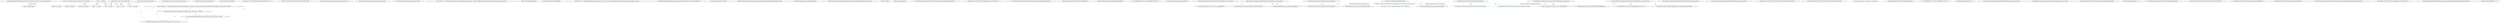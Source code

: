 digraph  {
n0 [cluster="Humanizer.DateHumanizeExtensions.Humanize(System.DateTime, bool, System.DateTime?)", label="Entry Humanizer.DateHumanizeExtensions.Humanize(System.DateTime, bool, System.DateTime?)", span="16-16"];
n11 [cluster="Humanizer.DateHumanizeExtensions.Humanize(System.DateTime, bool, System.DateTime?)", label="input > comparisonBase", span="31-31"];
n13 [cluster="Humanizer.DateHumanizeExtensions.Humanize(System.DateTime, bool, System.DateTime?)", label="var ts = new TimeSpan(comparisonBase.Ticks - input.Ticks)", span="34-34"];
n15 [cluster="Humanizer.DateHumanizeExtensions.Humanize(System.DateTime, bool, System.DateTime?)", label="delta < 1 * minute", span="37-37"];
n17 [cluster="Humanizer.DateHumanizeExtensions.Humanize(System.DateTime, bool, System.DateTime?)", label="delta < 2 * minute", span="40-40"];
n19 [cluster="Humanizer.DateHumanizeExtensions.Humanize(System.DateTime, bool, System.DateTime?)", label="delta < 45 * minute", span="43-43"];
n21 [cluster="Humanizer.DateHumanizeExtensions.Humanize(System.DateTime, bool, System.DateTime?)", label="delta < 90 * minute", span="46-46"];
n23 [cluster="Humanizer.DateHumanizeExtensions.Humanize(System.DateTime, bool, System.DateTime?)", label="delta < 24 * hour", span="49-49"];
n25 [cluster="Humanizer.DateHumanizeExtensions.Humanize(System.DateTime, bool, System.DateTime?)", label="delta < 48 * hour", span="52-52"];
n27 [cluster="Humanizer.DateHumanizeExtensions.Humanize(System.DateTime, bool, System.DateTime?)", label="delta < 30 * day", span="55-55"];
n29 [cluster="Humanizer.DateHumanizeExtensions.Humanize(System.DateTime, bool, System.DateTime?)", label="delta < 12 * month", span="58-58"];
n35 [cluster="System.DateTime.ToLocalTime()", label="Entry System.DateTime.ToLocalTime()", span="0-0"];
n12 [cluster="Humanizer.DateHumanizeExtensions.Humanize(System.DateTime, bool, System.DateTime?)", label="return Resources.DateExtensions_FutureDate_not_yet;", span="32-32"];
n14 [cluster="Humanizer.DateHumanizeExtensions.Humanize(System.DateTime, bool, System.DateTime?)", label="double delta = Math.Abs(ts.TotalSeconds)", span="35-35"];
n36 [cluster="System.TimeSpan.TimeSpan(long)", label="Entry System.TimeSpan.TimeSpan(long)", span="0-0"];
n37 [cluster="System.Math.Abs(double)", label="Entry System.Math.Abs(double)", span="0-0"];
n16 [cluster="Humanizer.DateHumanizeExtensions.Humanize(System.DateTime, bool, System.DateTime?)", label="return ts.Seconds == 1 ? Resources.DateExtensions_OneSecondAgo_one_second_ago : string.Format(Resources.DateExtensions_SecondsAgo__seconds_ago, ts.Seconds);", span="38-38"];
n20 [cluster="Humanizer.DateHumanizeExtensions.Humanize(System.DateTime, bool, System.DateTime?)", label="return string.Format(Resources.DateExtensions_MinutesAgo__minutes_ago, ts.Minutes);", span="44-44"];
n24 [cluster="Humanizer.DateHumanizeExtensions.Humanize(System.DateTime, bool, System.DateTime?)", label="return string.Format(Resources.DateExtensions_HoursAgo__hours_ago, ts.Hours);", span="50-50"];
n28 [cluster="Humanizer.DateHumanizeExtensions.Humanize(System.DateTime, bool, System.DateTime?)", label="return string.Format(Resources.DateExtensions_DaysAgo__days_ago, ts.Days);", span="56-56"];
n30 [cluster="Humanizer.DateHumanizeExtensions.Humanize(System.DateTime, bool, System.DateTime?)", label="int months = Convert.ToInt32(Math.Floor((double)ts.Days / 30))", span="60-60"];
n32 [cluster="Humanizer.DateHumanizeExtensions.Humanize(System.DateTime, bool, System.DateTime?)", label="int years = Convert.ToInt32(Math.Floor((double)ts.Days / 365))", span="64-64"];
n18 [cluster="Humanizer.DateHumanizeExtensions.Humanize(System.DateTime, bool, System.DateTime?)", label="return Resources.DateExtensions_OneMinuteAgo_a_minute_ago;", span="41-41"];
n22 [cluster="Humanizer.DateHumanizeExtensions.Humanize(System.DateTime, bool, System.DateTime?)", label="return Resources.DateExtensions_OneHourAgo_an_hour_ago;", span="47-47"];
n26 [cluster="Humanizer.DateHumanizeExtensions.Humanize(System.DateTime, bool, System.DateTime?)", label="return Resources.DateExtensions_Yesterday_yesterday;", span="53-53"];
n31 [cluster="Humanizer.DateHumanizeExtensions.Humanize(System.DateTime, bool, System.DateTime?)", label="return months <= 1 ? Resources.DateExtensions_OneMonthAgo_one_month_ago : string.Format(Resources.DateExtensions_MonthsAgo__months_ago, months);", span="61-61"];
n39 [cluster="System.Math.Floor(double)", label="Entry System.Math.Floor(double)", span="0-0"];
n40 [cluster="System.Convert.ToInt32(double)", label="Entry System.Convert.ToInt32(double)", span="0-0"];
n33 [cluster="Humanizer.DateHumanizeExtensions.Humanize(System.DateTime, bool, System.DateTime?)", label="return years <= 1 ? Resources.DateExtensions_OneYearAgo_one_year_ago : string.Format(Resources.DateExtensions_YearsAgo__years_ago, years);", span="65-65"];
n34 [cluster="Humanizer.DateHumanizeExtensions.Humanize(System.DateTime, bool, System.DateTime?)", label="Exit Humanizer.DateHumanizeExtensions.Humanize(System.DateTime, bool, System.DateTime?)", span="16-16"];
n38 [cluster="string.Format(string, object)", label="Entry string.Format(string, object)", span="0-0"];
m0_0 [cluster="Humanizer.Tests.StringDehumanizeTests.CanDehumanizeIntoAPascalCaseWord(string, string)", file="DateHumanizeTests.ro-RO.cs", label="Entry Humanizer.Tests.StringDehumanizeTests.CanDehumanizeIntoAPascalCaseWord(string, string)", span="17-17"];
m0_1 [cluster="Humanizer.Tests.StringDehumanizeTests.CanDehumanizeIntoAPascalCaseWord(string, string)", file="DateHumanizeTests.ro-RO.cs", label="Assert.Equal(expectedResult, input.Dehumanize())", span="19-19"];
m0_2 [cluster="Humanizer.Tests.StringDehumanizeTests.CanDehumanizeIntoAPascalCaseWord(string, string)", file="DateHumanizeTests.ro-RO.cs", label="Exit Humanizer.Tests.StringDehumanizeTests.CanDehumanizeIntoAPascalCaseWord(string, string)", span="17-17"];
m0_4 [cluster="Unk.Equal", file="DateHumanizeTests.ro-RO.cs", label="Entry Unk.Equal", span=""];
m0_3 [cluster="string.Dehumanize()", file="DateHumanizeTests.ro-RO.cs", label="Entry string.Dehumanize()", span="14-14"];
m1_41 [cluster="Humanizer.Tests.Bytes.ToStringTests.ReturnsLargestMetricPrefixLargerThanZero()", file="RomanianFormatter.cs", label="Entry Humanizer.Tests.Bytes.ToStringTests.ReturnsLargestMetricPrefixLargerThanZero()", span="70-70"];
m1_42 [cluster="Humanizer.Tests.Bytes.ToStringTests.ReturnsLargestMetricPrefixLargerThanZero()", file="RomanianFormatter.cs", label="Assert.Equal(''512 KB'', ByteSize.FromMegabytes(.5).ToString(''#.#''))", span="72-72"];
m1_43 [cluster="Humanizer.Tests.Bytes.ToStringTests.ReturnsLargestMetricPrefixLargerThanZero()", file="RomanianFormatter.cs", label="Exit Humanizer.Tests.Bytes.ToStringTests.ReturnsLargestMetricPrefixLargerThanZero()", span="70-70"];
m1_15 [cluster="Humanizer.Tests.Bytes.ToStringTests.ReturnsBits()", file="RomanianFormatter.cs", label="Entry Humanizer.Tests.Bytes.ToStringTests.ReturnsBits()", span="28-28"];
m1_29 [cluster="Humanizer.Bytes.ByteSize.FromMegabytes(double)", file="RomanianFormatter.cs", label="Entry Humanizer.Bytes.ByteSize.FromMegabytes(double)", span="108-108"];
m1_18 [cluster="Humanizer.Configuration.RomanianFormatter.DateHumanize__hours_ago(int)", file="RomanianFormatter.cs", label="0 < numberOfHours%100 && numberOfHours%100 < 20", span="34-34"];
m1_6 [cluster="System.Diagnostics.Debug.Assert(bool)", file="RomanianFormatter.cs", label="Entry System.Diagnostics.Debug.Assert(bool)", span="0-0"];
m1_7 [cluster="Humanizer.Configuration.DefaultFormatter.DateHumanize__years_ago(int)", file="RomanianFormatter.cs", label="Entry Humanizer.Configuration.DefaultFormatter.DateHumanize__years_ago(int)", span="31-31"];
m1_19 [cluster="Humanizer.Configuration.RomanianFormatter.DateHumanize__hours_ago(int)", file="RomanianFormatter.cs", label="return base.DateHumanize__hours_ago(numberOfHours);", span="36-36"];
m1_20 [cluster="Humanizer.Configuration.RomanianFormatter.DateHumanize__hours_ago(int)", file="RomanianFormatter.cs", label="return string.Format(''acum {0} de ore'', numberOfHours);", span="39-39"];
m1_21 [cluster="Humanizer.Configuration.RomanianFormatter.DateHumanize__hours_ago(int)", file="RomanianFormatter.cs", label="Exit Humanizer.Configuration.RomanianFormatter.DateHumanize__hours_ago(int)", span="30-30"];
m1_22 [cluster="Humanizer.Configuration.DefaultFormatter.DateHumanize__hours_ago(int)", file="RomanianFormatter.cs", label="Entry Humanizer.Configuration.DefaultFormatter.DateHumanize__hours_ago(int)", span="11-11"];
m1_30 [cluster="Humanizer.Tests.Bytes.ToStringTests.ReturnsGigabytes()", file="RomanianFormatter.cs", label="Entry Humanizer.Tests.Bytes.ToStringTests.ReturnsGigabytes()", span="52-52"];
m1_31 [cluster="Humanizer.Tests.Bytes.ToStringTests.ReturnsGigabytes()", file="RomanianFormatter.cs", label="Assert.Equal(''10 GB'', ByteSize.FromGigabytes(10).ToString(''##.#### GB''))", span="54-54"];
m1_33 [cluster="Humanizer.Bytes.ByteSize.FromGigabytes(double)", file="RomanianFormatter.cs", label="Entry Humanizer.Bytes.ByteSize.FromGigabytes(double)", span="113-113"];
m1_34 [cluster="Humanizer.Tests.Bytes.ToStringTests.ReturnsTerabytes()", file="RomanianFormatter.cs", label="Entry Humanizer.Tests.Bytes.ToStringTests.ReturnsTerabytes()", span="58-58"];
m1_32 [cluster="Humanizer.Tests.Bytes.ToStringTests.ReturnsGigabytes()", file="RomanianFormatter.cs", label="Exit Humanizer.Tests.Bytes.ToStringTests.ReturnsGigabytes()", span="52-52"];
m1_35 [cluster="Humanizer.Tests.Bytes.ToStringTests.ReturnsTerabytes()", file="RomanianFormatter.cs", label="Assert.Equal(''10 TB'', ByteSize.FromTerabytes(10).ToString(''##.#### TB''))", span="60-60"];
m1_0 [cluster="Humanizer.Tests.Bytes.ToStringTests.ToStringTests()", file="RomanianFormatter.cs", label="Entry Humanizer.Tests.Bytes.ToStringTests.ToStringTests()", span="7-7"];
m1_1 [cluster="Humanizer.Tests.Bytes.ToStringTests.ToStringTests()", color=green, community=0, file="RomanianFormatter.cs", label="Exit Humanizer.Tests.Bytes.ToStringTests.ToStringTests()", prediction=0, span="7-7"];
m1_2 [cluster="Humanizer.Tests.Bytes.ToStringTests.ReturnsLargestMetricSuffix()", color=green, community=0, file="RomanianFormatter.cs", label="Entry Humanizer.Tests.Bytes.ToStringTests.ReturnsLargestMetricSuffix()", prediction=1, span="10-10"];
m1_3 [cluster="Humanizer.Tests.Bytes.ToStringTests.ReturnsLargestMetricSuffix()", color=green, community=0, file="RomanianFormatter.cs", label="Assert.Equal(''10.5 KB'', ByteSize.FromKilobytes(10.5).ToString())", prediction=1, span="12-12"];
m1_4 [cluster="Humanizer.Tests.Bytes.ToStringTests.ReturnsLargestMetricSuffix()", color=green, community=0, file="RomanianFormatter.cs", label="Exit Humanizer.Tests.Bytes.ToStringTests.ReturnsLargestMetricSuffix()", prediction=1, span="10-10"];
m1_5 [cluster="Humanizer.Bytes.ByteSize.FromKilobytes(double)", file="RomanianFormatter.cs", label="Entry Humanizer.Bytes.ByteSize.FromKilobytes(double)", span="103-103"];
m1_11 [cluster="Humanizer.Configuration.RomanianFormatter.DateHumanize__days_ago(int)", file="RomanianFormatter.cs", label="0 < numberOfDays % 100 && numberOfDays % 100 < 20", span="22-22"];
m1_23 [cluster="Humanizer.Configuration.RomanianFormatter.DateHumanize__minutes_ago(int)", file="RomanianFormatter.cs", label="Entry Humanizer.Configuration.RomanianFormatter.DateHumanize__minutes_ago(int)", span="42-42"];
m1_24 [cluster="Humanizer.Configuration.RomanianFormatter.DateHumanize__minutes_ago(int)", file="RomanianFormatter.cs", label="Debug.Assert(numberOfMinutes > 1)", span="44-44"];
m1_25 [cluster="Humanizer.Configuration.RomanianFormatter.DateHumanize__minutes_ago(int)", file="RomanianFormatter.cs", label="0 < numberOfMinutes % 100 && numberOfMinutes % 100 < 20", span="46-46"];
m1_36 [cluster="Humanizer.Configuration.DefaultFormatter.DateHumanize__seconds_ago(int)", file="RomanianFormatter.cs", label="Entry Humanizer.Configuration.DefaultFormatter.DateHumanize__seconds_ago(int)", span="26-26"];
m1_37 [cluster="Humanizer.Bytes.ByteSize.FromTerabytes(double)", file="RomanianFormatter.cs", label="Humanizer.Configuration.RomanianFormatter", span=""];
m1_12 [cluster="Humanizer.Configuration.RomanianFormatter.DateHumanize__days_ago(int)", file="RomanianFormatter.cs", label="return base.DateHumanize__days_ago(numberOfDays);", span="24-24"];
m1_13 [cluster="Humanizer.Configuration.RomanianFormatter.DateHumanize__days_ago(int)", file="RomanianFormatter.cs", label="return string.Format(''acum {0} de zile'', numberOfDays);", span="27-27"];
m1_14 [cluster="Humanizer.Configuration.RomanianFormatter.DateHumanize__days_ago(int)", file="RomanianFormatter.cs", label="Exit Humanizer.Configuration.RomanianFormatter.DateHumanize__days_ago(int)", span="18-18"];
m1_8 [cluster="Humanizer.Tests.Bytes.ToStringTests.ReturnsDefaultNumberFormat()", file="RomanianFormatter.cs", label="Entry Humanizer.Tests.Bytes.ToStringTests.ReturnsDefaultNumberFormat()", span="16-16"];
m1_9 [cluster="Humanizer.Configuration.RomanianFormatter.DateHumanize__days_ago(int)", file="RomanianFormatter.cs", label="Entry Humanizer.Configuration.RomanianFormatter.DateHumanize__days_ago(int)", span="18-18"];
m1_10 [cluster="Humanizer.Configuration.RomanianFormatter.DateHumanize__days_ago(int)", file="RomanianFormatter.cs", label="Debug.Assert(numberOfDays > 1)", span="20-20"];
m1_38 [cluster="Humanizer.Tests.Bytes.ToStringTests.ReturnsSelectedFormat()", file="RomanianFormatter.cs", label="Entry Humanizer.Tests.Bytes.ToStringTests.ReturnsSelectedFormat()", span="64-64"];
m1_39 [cluster="Humanizer.Tests.Bytes.ToStringTests.ReturnsSelectedFormat()", file="RomanianFormatter.cs", label="Assert.Equal(''10.0 TB'', ByteSize.FromTerabytes(10).ToString(''0.0 TB''))", span="66-66"];
m1_40 [cluster="Humanizer.Tests.Bytes.ToStringTests.ReturnsSelectedFormat()", file="RomanianFormatter.cs", label="Exit Humanizer.Tests.Bytes.ToStringTests.ReturnsSelectedFormat()", span="64-64"];
m1_26 [cluster="Humanizer.Tests.Bytes.ToStringTests.ReturnsMegabytes()", file="RomanianFormatter.cs", label="Entry Humanizer.Tests.Bytes.ToStringTests.ReturnsMegabytes()", span="46-46"];
m1_27 [cluster="Humanizer.Tests.Bytes.ToStringTests.ReturnsMegabytes()", file="RomanianFormatter.cs", label="Assert.Equal(''10 MB'', ByteSize.FromMegabytes(10).ToString(''##.#### MB''))", span="48-48"];
m1_28 [cluster="Humanizer.Tests.Bytes.ToStringTests.ReturnsMegabytes()", file="RomanianFormatter.cs", label="Exit Humanizer.Tests.Bytes.ToStringTests.ReturnsMegabytes()", span="46-46"];
m1_44 [cluster="Humanizer.Tests.Bytes.ToStringTests.ReturnsLargestMetricPrefixLargerThanZeroForNegativeValues()", file="RomanianFormatter.cs", label="Entry Humanizer.Tests.Bytes.ToStringTests.ReturnsLargestMetricPrefixLargerThanZeroForNegativeValues()", span="76-76"];
m1_45 [cluster="Humanizer.Tests.Bytes.ToStringTests.ReturnsLargestMetricPrefixLargerThanZeroForNegativeValues()", file="RomanianFormatter.cs", label="Assert.Equal(''-512 KB'', ByteSize.FromMegabytes(-.5).ToString(''#.#''))", span="78-78"];
m1_46 [cluster="Humanizer.Tests.Bytes.ToStringTests.ReturnsLargestMetricPrefixLargerThanZeroForNegativeValues()", file="RomanianFormatter.cs", label="Exit Humanizer.Tests.Bytes.ToStringTests.ReturnsLargestMetricPrefixLargerThanZeroForNegativeValues()", span="76-76"];
m1_16 [cluster="Humanizer.Configuration.RomanianFormatter.DateHumanize__hours_ago(int)", file="RomanianFormatter.cs", label="Entry Humanizer.Configuration.RomanianFormatter.DateHumanize__hours_ago(int)", span="30-30"];
m1_17 [cluster="Humanizer.Configuration.RomanianFormatter.DateHumanize__hours_ago(int)", file="RomanianFormatter.cs", label="Debug.Assert(numberOfHours > 1)", span="32-32"];
n0 -> n11  [color=darkseagreen4, key=1, label="System.DateTime", style=dashed];
n14 -> n16  [color=darkseagreen4, key=1, label=ts, style=dashed];
n14 -> n17  [color=darkseagreen4, key=1, label=delta, style=dashed];
n14 -> n19  [color=darkseagreen4, key=1, label=delta, style=dashed];
n14 -> n20  [color=darkseagreen4, key=1, label=ts, style=dashed];
n14 -> n21  [color=darkseagreen4, key=1, label=delta, style=dashed];
n14 -> n23  [color=darkseagreen4, key=1, label=delta, style=dashed];
n14 -> n24  [color=darkseagreen4, key=1, label=ts, style=dashed];
n14 -> n25  [color=darkseagreen4, key=1, label=delta, style=dashed];
n14 -> n27  [color=darkseagreen4, key=1, label=delta, style=dashed];
n14 -> n28  [color=darkseagreen4, key=1, label=ts, style=dashed];
n14 -> n29  [color=darkseagreen4, key=1, label=delta, style=dashed];
n16 -> n16  [color=darkseagreen4, key=1, label=ts, style=dashed];
n16 -> n20  [color=darkseagreen4, key=1, label=ts, style=dashed];
n16 -> n24  [color=darkseagreen4, key=1, label=ts, style=dashed];
n16 -> n28  [color=darkseagreen4, key=1, label=ts, style=dashed];
n20 -> n20  [color=darkseagreen4, key=1, label=ts, style=dashed];
n20 -> n24  [color=darkseagreen4, key=1, label=ts, style=dashed];
n20 -> n28  [color=darkseagreen4, key=1, label=ts, style=dashed];
n24 -> n24  [color=darkseagreen4, key=1, label=ts, style=dashed];
n24 -> n28  [color=darkseagreen4, key=1, label=ts, style=dashed];
n28 -> n28  [color=darkseagreen4, key=1, label=ts, style=dashed];
m1_30 -> m1_33  [color=darkseagreen4, key=1, label=int, style=dashed];
m1_30 -> m1_34  [color=darkseagreen4, key=1, label=int, style=dashed];
m1_30 -> m1_32  [color=darkseagreen4, key=1, label=int, style=dashed];
m1_0 -> m1_2  [color=green, key=1, label=int, style=dashed];
m1_0 -> m1_3  [color=green, key=1, label=int, style=dashed];
m1_0 -> m1_4  [color=green, key=1, label=int, style=dashed];
m1_23 -> m1_26  [color=darkseagreen4, key=1, label=int, style=dashed];
m1_23 -> m1_27  [color=darkseagreen4, key=1, label=int, style=dashed];
m1_23 -> m1_25  [color=darkseagreen4, key=1, label=int, style=dashed];
m1_37 -> m1_3  [color=green, key=1, label="Humanizer.Configuration.RomanianFormatter", style=dashed];
m1_37 -> m1_12  [color=darkseagreen4, key=1, label="Humanizer.Configuration.RomanianFormatter", style=dashed];
m1_37 -> m1_19  [color=darkseagreen4, key=1, label="Humanizer.Configuration.RomanianFormatter", style=dashed];
m1_37 -> m1_26  [color=darkseagreen4, key=1, label="Humanizer.Configuration.RomanianFormatter", style=dashed];
m1_37 -> m1_33  [color=darkseagreen4, key=1, label="Humanizer.Configuration.RomanianFormatter", style=dashed];
m1_9 -> m1_12  [color=darkseagreen4, key=1, label=int, style=dashed];
m1_9 -> m1_13  [color=darkseagreen4, key=1, label=int, style=dashed];
m1_16 -> m1_19  [color=darkseagreen4, key=1, label=int, style=dashed];
m1_16 -> m1_20  [color=darkseagreen4, key=1, label=int, style=dashed];
}
